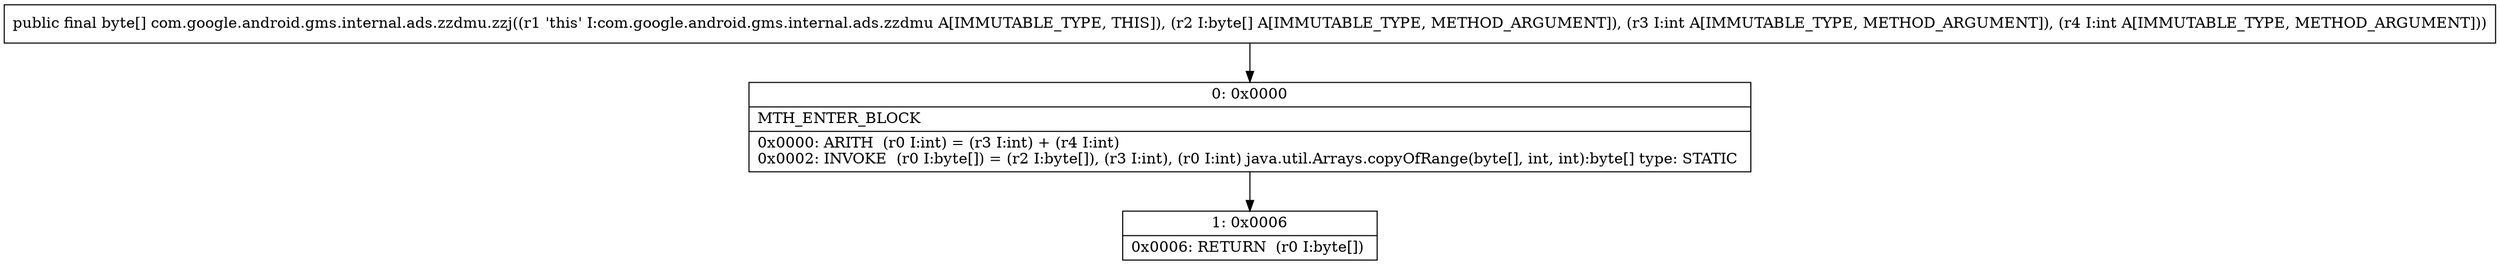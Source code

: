 digraph "CFG forcom.google.android.gms.internal.ads.zzdmu.zzj([BII)[B" {
Node_0 [shape=record,label="{0\:\ 0x0000|MTH_ENTER_BLOCK\l|0x0000: ARITH  (r0 I:int) = (r3 I:int) + (r4 I:int) \l0x0002: INVOKE  (r0 I:byte[]) = (r2 I:byte[]), (r3 I:int), (r0 I:int) java.util.Arrays.copyOfRange(byte[], int, int):byte[] type: STATIC \l}"];
Node_1 [shape=record,label="{1\:\ 0x0006|0x0006: RETURN  (r0 I:byte[]) \l}"];
MethodNode[shape=record,label="{public final byte[] com.google.android.gms.internal.ads.zzdmu.zzj((r1 'this' I:com.google.android.gms.internal.ads.zzdmu A[IMMUTABLE_TYPE, THIS]), (r2 I:byte[] A[IMMUTABLE_TYPE, METHOD_ARGUMENT]), (r3 I:int A[IMMUTABLE_TYPE, METHOD_ARGUMENT]), (r4 I:int A[IMMUTABLE_TYPE, METHOD_ARGUMENT])) }"];
MethodNode -> Node_0;
Node_0 -> Node_1;
}


